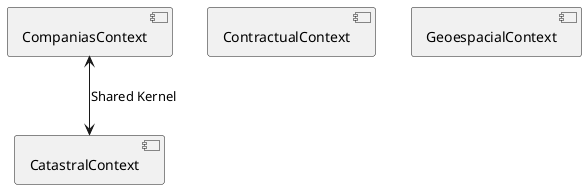 @startuml

skinparam componentStyle uml2

component [CompaniasContext]
component [ContractualContext]
component [GeoespacialContext]
component [CatastralContext]

[CompaniasContext]<-->[CatastralContext] : Shared Kernel



@enduml

